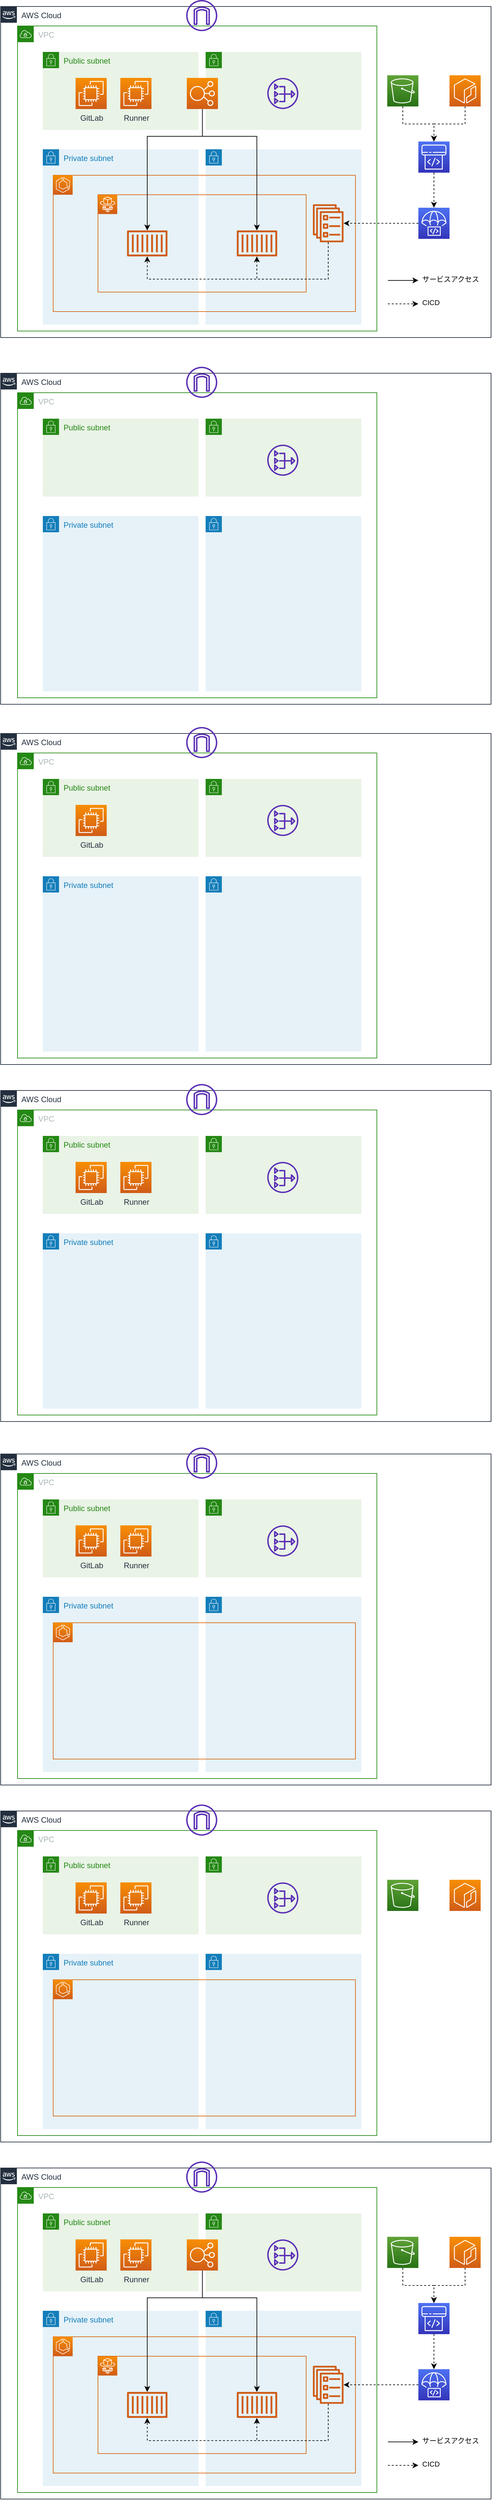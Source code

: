 <mxfile version="12.9.13" type="device"><diagram id="_UF49B7PCfFeT8J70AKn" name="AWS"><mxGraphModel dx="1577" dy="1133" grid="1" gridSize="10" guides="1" tooltips="1" connect="1" arrows="1" fold="1" page="1" pageScale="1" pageWidth="827" pageHeight="1169" math="0" shadow="0"><root><mxCell id="0"/><mxCell id="1" parent="0"/><mxCell id="LLyY363C2WJFp_gUzBj3-1" value="AWS Cloud" style="points=[[0,0],[0.25,0],[0.5,0],[0.75,0],[1,0],[1,0.25],[1,0.5],[1,0.75],[1,1],[0.75,1],[0.5,1],[0.25,1],[0,1],[0,0.75],[0,0.5],[0,0.25]];outlineConnect=0;gradientColor=none;html=1;whiteSpace=wrap;fontSize=12;fontStyle=0;shape=mxgraph.aws4.group;grIcon=mxgraph.aws4.group_aws_cloud_alt;strokeColor=#232F3E;fillColor=none;verticalAlign=top;align=left;spacingLeft=30;fontColor=#232F3E;dashed=0;" parent="1" vertex="1"><mxGeometry x="20" y="30" width="756" height="510" as="geometry"/></mxCell><mxCell id="LLyY363C2WJFp_gUzBj3-2" value="VPC" style="points=[[0,0],[0.25,0],[0.5,0],[0.75,0],[1,0],[1,0.25],[1,0.5],[1,0.75],[1,1],[0.75,1],[0.5,1],[0.25,1],[0,1],[0,0.75],[0,0.5],[0,0.25]];outlineConnect=0;gradientColor=none;html=1;whiteSpace=wrap;fontSize=12;fontStyle=0;shape=mxgraph.aws4.group;grIcon=mxgraph.aws4.group_vpc;strokeColor=#248814;fillColor=none;verticalAlign=top;align=left;spacingLeft=30;fontColor=#AAB7B8;dashed=0;" parent="1" vertex="1"><mxGeometry x="46" y="60" width="554" height="470" as="geometry"/></mxCell><mxCell id="LLyY363C2WJFp_gUzBj3-3" value="Public subnet" style="points=[[0,0],[0.25,0],[0.5,0],[0.75,0],[1,0],[1,0.25],[1,0.5],[1,0.75],[1,1],[0.75,1],[0.5,1],[0.25,1],[0,1],[0,0.75],[0,0.5],[0,0.25]];outlineConnect=0;gradientColor=none;html=1;whiteSpace=wrap;fontSize=12;fontStyle=0;shape=mxgraph.aws4.group;grIcon=mxgraph.aws4.group_security_group;grStroke=0;strokeColor=#248814;fillColor=#E9F3E6;verticalAlign=top;align=left;spacingLeft=30;fontColor=#248814;dashed=0;" parent="1" vertex="1"><mxGeometry x="85" y="100" width="240" height="120" as="geometry"/></mxCell><mxCell id="LLyY363C2WJFp_gUzBj3-4" value="" style="points=[[0,0],[0.25,0],[0.5,0],[0.75,0],[1,0],[1,0.25],[1,0.5],[1,0.75],[1,1],[0.75,1],[0.5,1],[0.25,1],[0,1],[0,0.75],[0,0.5],[0,0.25]];outlineConnect=0;gradientColor=none;html=1;whiteSpace=wrap;fontSize=12;fontStyle=0;shape=mxgraph.aws4.group;grIcon=mxgraph.aws4.group_security_group;grStroke=0;strokeColor=#248814;fillColor=#E9F3E6;verticalAlign=top;align=left;spacingLeft=30;fontColor=#248814;dashed=0;" parent="1" vertex="1"><mxGeometry x="336" y="100" width="240" height="120" as="geometry"/></mxCell><mxCell id="LLyY363C2WJFp_gUzBj3-7" value="" style="outlineConnect=0;fontColor=#232F3E;gradientColor=#F78E04;gradientDirection=north;fillColor=#D05C17;strokeColor=#ffffff;dashed=0;verticalLabelPosition=bottom;verticalAlign=top;align=center;html=1;fontSize=12;fontStyle=0;aspect=fixed;shape=mxgraph.aws4.resourceIcon;resIcon=mxgraph.aws4.elastic_load_balancing;" parent="1" vertex="1"><mxGeometry x="307" y="140" width="48" height="48" as="geometry"/></mxCell><mxCell id="LLyY363C2WJFp_gUzBj3-8" value="GitLab" style="outlineConnect=0;fontColor=#232F3E;gradientColor=#F78E04;gradientDirection=north;fillColor=#D05C17;strokeColor=#ffffff;dashed=0;verticalLabelPosition=bottom;verticalAlign=top;align=center;html=1;fontSize=12;fontStyle=0;aspect=fixed;shape=mxgraph.aws4.resourceIcon;resIcon=mxgraph.aws4.ec2;" parent="1" vertex="1"><mxGeometry x="135.5" y="140" width="48" height="48" as="geometry"/></mxCell><mxCell id="LLyY363C2WJFp_gUzBj3-9" value="Runner" style="outlineConnect=0;fontColor=#232F3E;gradientColor=#F78E04;gradientDirection=north;fillColor=#D05C17;strokeColor=#ffffff;dashed=0;verticalLabelPosition=bottom;verticalAlign=top;align=center;html=1;fontSize=12;fontStyle=0;aspect=fixed;shape=mxgraph.aws4.resourceIcon;resIcon=mxgraph.aws4.ec2;" parent="1" vertex="1"><mxGeometry x="204.5" y="140" width="48" height="48" as="geometry"/></mxCell><mxCell id="LLyY363C2WJFp_gUzBj3-10" value="" style="outlineConnect=0;fontColor=#232F3E;gradientColor=none;fillColor=#5A30B5;strokeColor=none;dashed=0;verticalLabelPosition=bottom;verticalAlign=top;align=center;html=1;fontSize=12;fontStyle=0;aspect=fixed;pointerEvents=1;shape=mxgraph.aws4.internet_gateway;" parent="1" vertex="1"><mxGeometry x="306" y="20" width="48" height="48" as="geometry"/></mxCell><mxCell id="LLyY363C2WJFp_gUzBj3-14" style="edgeStyle=orthogonalEdgeStyle;rounded=0;orthogonalLoop=1;jettySize=auto;html=1;dashed=1;" parent="1" source="LLyY363C2WJFp_gUzBj3-15" target="LLyY363C2WJFp_gUzBj3-17" edge="1"><mxGeometry relative="1" as="geometry"/></mxCell><mxCell id="LLyY363C2WJFp_gUzBj3-15" value="" style="outlineConnect=0;fontColor=#232F3E;gradientColor=#4D72F3;gradientDirection=north;fillColor=#3334B9;strokeColor=#ffffff;dashed=0;verticalLabelPosition=bottom;verticalAlign=top;align=center;html=1;fontSize=12;fontStyle=0;aspect=fixed;shape=mxgraph.aws4.resourceIcon;resIcon=mxgraph.aws4.codepipeline;" parent="1" vertex="1"><mxGeometry x="664" y="238" width="48" height="48" as="geometry"/></mxCell><mxCell id="LLyY363C2WJFp_gUzBj3-17" value="" style="outlineConnect=0;fontColor=#232F3E;gradientColor=#4D72F3;gradientDirection=north;fillColor=#3334B9;strokeColor=#ffffff;dashed=0;verticalLabelPosition=bottom;verticalAlign=top;align=center;html=1;fontSize=12;fontStyle=0;aspect=fixed;shape=mxgraph.aws4.resourceIcon;resIcon=mxgraph.aws4.codedeploy;" parent="1" vertex="1"><mxGeometry x="664" y="340" width="48" height="48" as="geometry"/></mxCell><mxCell id="LLyY363C2WJFp_gUzBj3-18" style="edgeStyle=orthogonalEdgeStyle;rounded=0;orthogonalLoop=1;jettySize=auto;html=1;dashed=1;" parent="1" source="LLyY363C2WJFp_gUzBj3-19" target="LLyY363C2WJFp_gUzBj3-15" edge="1"><mxGeometry relative="1" as="geometry"/></mxCell><mxCell id="LLyY363C2WJFp_gUzBj3-19" value="" style="outlineConnect=0;fontColor=#232F3E;gradientColor=#60A337;gradientDirection=north;fillColor=#277116;strokeColor=#ffffff;dashed=0;verticalLabelPosition=bottom;verticalAlign=top;align=center;html=1;fontSize=12;fontStyle=0;aspect=fixed;shape=mxgraph.aws4.resourceIcon;resIcon=mxgraph.aws4.s3;" parent="1" vertex="1"><mxGeometry x="616" y="136" width="48" height="48" as="geometry"/></mxCell><mxCell id="LLyY363C2WJFp_gUzBj3-20" style="edgeStyle=orthogonalEdgeStyle;rounded=0;orthogonalLoop=1;jettySize=auto;html=1;dashed=1;" parent="1" source="LLyY363C2WJFp_gUzBj3-21" target="LLyY363C2WJFp_gUzBj3-15" edge="1"><mxGeometry relative="1" as="geometry"/></mxCell><mxCell id="LLyY363C2WJFp_gUzBj3-21" value="" style="outlineConnect=0;fontColor=#232F3E;gradientColor=#F78E04;gradientDirection=north;fillColor=#D05C17;strokeColor=#ffffff;dashed=0;verticalLabelPosition=bottom;verticalAlign=top;align=center;html=1;fontSize=12;fontStyle=0;aspect=fixed;shape=mxgraph.aws4.resourceIcon;resIcon=mxgraph.aws4.ecr;" parent="1" vertex="1"><mxGeometry x="712" y="136" width="48" height="48" as="geometry"/></mxCell><mxCell id="LLyY363C2WJFp_gUzBj3-30" value="" style="endArrow=classic;html=1;dashed=1;" parent="1" edge="1"><mxGeometry width="50" height="50" relative="1" as="geometry"><mxPoint x="616.94" y="488.17" as="sourcePoint"/><mxPoint x="663.94" y="488.17" as="targetPoint"/></mxGeometry></mxCell><mxCell id="LLyY363C2WJFp_gUzBj3-31" value="CICD" style="edgeLabel;html=1;align=left;verticalAlign=middle;resizable=0;points=[];labelPosition=right;verticalLabelPosition=middle;" parent="LLyY363C2WJFp_gUzBj3-30" vertex="1" connectable="0"><mxGeometry x="0.422" y="2" relative="1" as="geometry"><mxPoint x="17.06" as="offset"/></mxGeometry></mxCell><mxCell id="LLyY363C2WJFp_gUzBj3-32" value="" style="endArrow=classic;html=1;" parent="1" edge="1"><mxGeometry width="50" height="50" relative="1" as="geometry"><mxPoint x="616.94" y="452.0" as="sourcePoint"/><mxPoint x="663.94" y="452.0" as="targetPoint"/></mxGeometry></mxCell><mxCell id="LLyY363C2WJFp_gUzBj3-33" value="サービスアクセス" style="edgeLabel;html=1;align=left;verticalAlign=middle;resizable=0;points=[];labelPosition=right;verticalLabelPosition=middle;" parent="LLyY363C2WJFp_gUzBj3-32" vertex="1" connectable="0"><mxGeometry x="0.422" y="2" relative="1" as="geometry"><mxPoint x="17.06" as="offset"/></mxGeometry></mxCell><mxCell id="LLyY363C2WJFp_gUzBj3-34" value="Private subnet" style="points=[[0,0],[0.25,0],[0.5,0],[0.75,0],[1,0],[1,0.25],[1,0.5],[1,0.75],[1,1],[0.75,1],[0.5,1],[0.25,1],[0,1],[0,0.75],[0,0.5],[0,0.25]];outlineConnect=0;gradientColor=none;html=1;whiteSpace=wrap;fontSize=12;fontStyle=0;shape=mxgraph.aws4.group;grIcon=mxgraph.aws4.group_security_group;grStroke=0;strokeColor=#147EBA;fillColor=#E6F2F8;verticalAlign=top;align=left;spacingLeft=30;fontColor=#147EBA;dashed=0;" parent="1" vertex="1"><mxGeometry x="85" y="250" width="240" height="270" as="geometry"/></mxCell><mxCell id="LLyY363C2WJFp_gUzBj3-41" value="" style="points=[[0,0],[0.25,0],[0.5,0],[0.75,0],[1,0],[1,0.25],[1,0.5],[1,0.75],[1,1],[0.75,1],[0.5,1],[0.25,1],[0,1],[0,0.75],[0,0.5],[0,0.25]];outlineConnect=0;gradientColor=none;html=1;whiteSpace=wrap;fontSize=12;fontStyle=0;shape=mxgraph.aws4.group;grIcon=mxgraph.aws4.group_security_group;grStroke=0;strokeColor=#147EBA;fillColor=#E6F2F8;verticalAlign=top;align=left;spacingLeft=30;fontColor=#147EBA;dashed=0;" parent="1" vertex="1"><mxGeometry x="336" y="250" width="240" height="270" as="geometry"/></mxCell><mxCell id="LLyY363C2WJFp_gUzBj3-22" value="" style="rounded=0;whiteSpace=wrap;html=1;strokeColor=#D86613;fillColor=none;" parent="1" vertex="1"><mxGeometry x="101" y="290" width="466" height="210" as="geometry"/></mxCell><mxCell id="LLyY363C2WJFp_gUzBj3-23" value="" style="outlineConnect=0;fontColor=#232F3E;gradientColor=#F78E04;gradientDirection=north;fillColor=#D05C17;strokeColor=#ffffff;dashed=0;verticalLabelPosition=bottom;verticalAlign=top;align=center;html=1;fontSize=12;fontStyle=0;aspect=fixed;shape=mxgraph.aws4.resourceIcon;resIcon=mxgraph.aws4.ecs;" parent="1" vertex="1"><mxGeometry x="101" y="290" width="30" height="30" as="geometry"/></mxCell><mxCell id="LLyY363C2WJFp_gUzBj3-51" style="edgeStyle=orthogonalEdgeStyle;rounded=0;orthogonalLoop=1;jettySize=auto;html=1;dashed=1;" parent="1" source="LLyY363C2WJFp_gUzBj3-13" target="LLyY363C2WJFp_gUzBj3-28" edge="1"><mxGeometry relative="1" as="geometry"><Array as="points"><mxPoint x="525" y="450"/><mxPoint x="246" y="450"/></Array></mxGeometry></mxCell><mxCell id="LLyY363C2WJFp_gUzBj3-13" value="" style="outlineConnect=0;fontColor=#232F3E;gradientColor=none;fillColor=#D05C17;strokeColor=none;dashed=0;verticalLabelPosition=bottom;verticalAlign=top;align=center;html=1;fontSize=12;fontStyle=0;aspect=fixed;pointerEvents=1;shape=mxgraph.aws4.ecs_service;" parent="1" vertex="1"><mxGeometry x="501" y="334.76" width="48" height="58.48" as="geometry"/></mxCell><mxCell id="LLyY363C2WJFp_gUzBj3-25" value="" style="outlineConnect=0;fontColor=#232F3E;gradientColor=#F78E04;gradientDirection=north;fillColor=#D05C17;strokeColor=#ffffff;dashed=0;verticalLabelPosition=bottom;verticalAlign=top;align=center;html=1;fontSize=12;fontStyle=0;aspect=fixed;shape=mxgraph.aws4.resourceIcon;resIcon=mxgraph.aws4.fargate;" parent="1" vertex="1"><mxGeometry x="170" y="320" width="29.752" height="29.752" as="geometry"/></mxCell><mxCell id="LLyY363C2WJFp_gUzBj3-26" value="" style="rounded=0;whiteSpace=wrap;html=1;strokeColor=#D86613;fillColor=none;" parent="1" vertex="1"><mxGeometry x="170" y="320" width="321" height="150" as="geometry"/></mxCell><mxCell id="LLyY363C2WJFp_gUzBj3-27" style="edgeStyle=orthogonalEdgeStyle;rounded=0;orthogonalLoop=1;jettySize=auto;html=1;exitX=0.5;exitY=1;exitDx=0;exitDy=0;" parent="1" source="LLyY363C2WJFp_gUzBj3-26" target="LLyY363C2WJFp_gUzBj3-26" edge="1"><mxGeometry relative="1" as="geometry"/></mxCell><mxCell id="LLyY363C2WJFp_gUzBj3-28" value="" style="outlineConnect=0;fontColor=#232F3E;gradientColor=none;fillColor=#D05C17;strokeColor=none;dashed=0;verticalLabelPosition=bottom;verticalAlign=top;align=center;html=1;fontSize=12;fontStyle=0;aspect=fixed;pointerEvents=1;shape=mxgraph.aws4.container_1;" parent="1" vertex="1"><mxGeometry x="214.8" y="375" width="62.4" height="40" as="geometry"/></mxCell><mxCell id="LLyY363C2WJFp_gUzBj3-29" value="" style="outlineConnect=0;fontColor=#232F3E;gradientColor=none;fillColor=#D05C17;strokeColor=none;dashed=0;verticalLabelPosition=bottom;verticalAlign=top;align=center;html=1;fontSize=12;fontStyle=0;aspect=fixed;pointerEvents=1;shape=mxgraph.aws4.container_1;" parent="1" vertex="1"><mxGeometry x="384" y="375" width="62.4" height="40" as="geometry"/></mxCell><mxCell id="LLyY363C2WJFp_gUzBj3-47" style="edgeStyle=orthogonalEdgeStyle;rounded=0;orthogonalLoop=1;jettySize=auto;html=1;dashed=1;" parent="1" source="LLyY363C2WJFp_gUzBj3-17" target="LLyY363C2WJFp_gUzBj3-13" edge="1"><mxGeometry relative="1" as="geometry"/></mxCell><mxCell id="LLyY363C2WJFp_gUzBj3-50" style="edgeStyle=orthogonalEdgeStyle;rounded=0;orthogonalLoop=1;jettySize=auto;html=1;dashed=1;" parent="1" source="LLyY363C2WJFp_gUzBj3-13" target="LLyY363C2WJFp_gUzBj3-29" edge="1"><mxGeometry relative="1" as="geometry"><Array as="points"><mxPoint x="525" y="450"/><mxPoint x="415" y="450"/></Array></mxGeometry></mxCell><mxCell id="LLyY363C2WJFp_gUzBj3-48" style="edgeStyle=orthogonalEdgeStyle;rounded=0;orthogonalLoop=1;jettySize=auto;html=1;" parent="1" source="LLyY363C2WJFp_gUzBj3-7" target="LLyY363C2WJFp_gUzBj3-28" edge="1"><mxGeometry relative="1" as="geometry"><Array as="points"><mxPoint x="331" y="230"/><mxPoint x="246" y="230"/></Array></mxGeometry></mxCell><mxCell id="LLyY363C2WJFp_gUzBj3-49" style="edgeStyle=orthogonalEdgeStyle;rounded=0;orthogonalLoop=1;jettySize=auto;html=1;" parent="1" source="LLyY363C2WJFp_gUzBj3-7" target="LLyY363C2WJFp_gUzBj3-29" edge="1"><mxGeometry relative="1" as="geometry"><Array as="points"><mxPoint x="331" y="230"/><mxPoint x="415" y="230"/></Array></mxGeometry></mxCell><mxCell id="LLyY363C2WJFp_gUzBj3-52" value="" style="outlineConnect=0;fontColor=#232F3E;gradientColor=none;fillColor=#5A30B5;strokeColor=none;dashed=0;verticalLabelPosition=bottom;verticalAlign=top;align=center;html=1;fontSize=12;fontStyle=0;aspect=fixed;pointerEvents=1;shape=mxgraph.aws4.nat_gateway;" parent="1" vertex="1"><mxGeometry x="431" y="140" width="48" height="48" as="geometry"/></mxCell><mxCell id="JqihKpzM-xeA_IlLLG4u-1" value="AWS Cloud" style="points=[[0,0],[0.25,0],[0.5,0],[0.75,0],[1,0],[1,0.25],[1,0.5],[1,0.75],[1,1],[0.75,1],[0.5,1],[0.25,1],[0,1],[0,0.75],[0,0.5],[0,0.25]];outlineConnect=0;gradientColor=none;html=1;whiteSpace=wrap;fontSize=12;fontStyle=0;shape=mxgraph.aws4.group;grIcon=mxgraph.aws4.group_aws_cloud_alt;strokeColor=#232F3E;fillColor=none;verticalAlign=top;align=left;spacingLeft=30;fontColor=#232F3E;dashed=0;" parent="1" vertex="1"><mxGeometry x="20" y="595" width="756" height="510" as="geometry"/></mxCell><mxCell id="JqihKpzM-xeA_IlLLG4u-2" value="VPC" style="points=[[0,0],[0.25,0],[0.5,0],[0.75,0],[1,0],[1,0.25],[1,0.5],[1,0.75],[1,1],[0.75,1],[0.5,1],[0.25,1],[0,1],[0,0.75],[0,0.5],[0,0.25]];outlineConnect=0;gradientColor=none;html=1;whiteSpace=wrap;fontSize=12;fontStyle=0;shape=mxgraph.aws4.group;grIcon=mxgraph.aws4.group_vpc;strokeColor=#248814;fillColor=none;verticalAlign=top;align=left;spacingLeft=30;fontColor=#AAB7B8;dashed=0;" parent="1" vertex="1"><mxGeometry x="46" y="625" width="554" height="470" as="geometry"/></mxCell><mxCell id="JqihKpzM-xeA_IlLLG4u-3" value="Public subnet" style="points=[[0,0],[0.25,0],[0.5,0],[0.75,0],[1,0],[1,0.25],[1,0.5],[1,0.75],[1,1],[0.75,1],[0.5,1],[0.25,1],[0,1],[0,0.75],[0,0.5],[0,0.25]];outlineConnect=0;gradientColor=none;html=1;whiteSpace=wrap;fontSize=12;fontStyle=0;shape=mxgraph.aws4.group;grIcon=mxgraph.aws4.group_security_group;grStroke=0;strokeColor=#248814;fillColor=#E9F3E6;verticalAlign=top;align=left;spacingLeft=30;fontColor=#248814;dashed=0;" parent="1" vertex="1"><mxGeometry x="85" y="665" width="240" height="120" as="geometry"/></mxCell><mxCell id="JqihKpzM-xeA_IlLLG4u-4" value="" style="points=[[0,0],[0.25,0],[0.5,0],[0.75,0],[1,0],[1,0.25],[1,0.5],[1,0.75],[1,1],[0.75,1],[0.5,1],[0.25,1],[0,1],[0,0.75],[0,0.5],[0,0.25]];outlineConnect=0;gradientColor=none;html=1;whiteSpace=wrap;fontSize=12;fontStyle=0;shape=mxgraph.aws4.group;grIcon=mxgraph.aws4.group_security_group;grStroke=0;strokeColor=#248814;fillColor=#E9F3E6;verticalAlign=top;align=left;spacingLeft=30;fontColor=#248814;dashed=0;" parent="1" vertex="1"><mxGeometry x="336" y="665" width="240" height="120" as="geometry"/></mxCell><mxCell id="JqihKpzM-xeA_IlLLG4u-8" value="" style="outlineConnect=0;fontColor=#232F3E;gradientColor=none;fillColor=#5A30B5;strokeColor=none;dashed=0;verticalLabelPosition=bottom;verticalAlign=top;align=center;html=1;fontSize=12;fontStyle=0;aspect=fixed;pointerEvents=1;shape=mxgraph.aws4.internet_gateway;" parent="1" vertex="1"><mxGeometry x="306" y="585" width="48" height="48" as="geometry"/></mxCell><mxCell id="JqihKpzM-xeA_IlLLG4u-20" value="Private subnet" style="points=[[0,0],[0.25,0],[0.5,0],[0.75,0],[1,0],[1,0.25],[1,0.5],[1,0.75],[1,1],[0.75,1],[0.5,1],[0.25,1],[0,1],[0,0.75],[0,0.5],[0,0.25]];outlineConnect=0;gradientColor=none;html=1;whiteSpace=wrap;fontSize=12;fontStyle=0;shape=mxgraph.aws4.group;grIcon=mxgraph.aws4.group_security_group;grStroke=0;strokeColor=#147EBA;fillColor=#E6F2F8;verticalAlign=top;align=left;spacingLeft=30;fontColor=#147EBA;dashed=0;" parent="1" vertex="1"><mxGeometry x="85" y="815" width="240" height="270" as="geometry"/></mxCell><mxCell id="JqihKpzM-xeA_IlLLG4u-21" value="" style="points=[[0,0],[0.25,0],[0.5,0],[0.75,0],[1,0],[1,0.25],[1,0.5],[1,0.75],[1,1],[0.75,1],[0.5,1],[0.25,1],[0,1],[0,0.75],[0,0.5],[0,0.25]];outlineConnect=0;gradientColor=none;html=1;whiteSpace=wrap;fontSize=12;fontStyle=0;shape=mxgraph.aws4.group;grIcon=mxgraph.aws4.group_security_group;grStroke=0;strokeColor=#147EBA;fillColor=#E6F2F8;verticalAlign=top;align=left;spacingLeft=30;fontColor=#147EBA;dashed=0;" parent="1" vertex="1"><mxGeometry x="336" y="815" width="240" height="270" as="geometry"/></mxCell><mxCell id="JqihKpzM-xeA_IlLLG4u-35" value="" style="outlineConnect=0;fontColor=#232F3E;gradientColor=none;fillColor=#5A30B5;strokeColor=none;dashed=0;verticalLabelPosition=bottom;verticalAlign=top;align=center;html=1;fontSize=12;fontStyle=0;aspect=fixed;pointerEvents=1;shape=mxgraph.aws4.nat_gateway;" parent="1" vertex="1"><mxGeometry x="431" y="705" width="48" height="48" as="geometry"/></mxCell><mxCell id="JqihKpzM-xeA_IlLLG4u-38" value="AWS Cloud" style="points=[[0,0],[0.25,0],[0.5,0],[0.75,0],[1,0],[1,0.25],[1,0.5],[1,0.75],[1,1],[0.75,1],[0.5,1],[0.25,1],[0,1],[0,0.75],[0,0.5],[0,0.25]];outlineConnect=0;gradientColor=none;html=1;whiteSpace=wrap;fontSize=12;fontStyle=0;shape=mxgraph.aws4.group;grIcon=mxgraph.aws4.group_aws_cloud_alt;strokeColor=#232F3E;fillColor=none;verticalAlign=top;align=left;spacingLeft=30;fontColor=#232F3E;dashed=0;" parent="1" vertex="1"><mxGeometry x="20" y="1150" width="756" height="510" as="geometry"/></mxCell><mxCell id="JqihKpzM-xeA_IlLLG4u-39" value="VPC" style="points=[[0,0],[0.25,0],[0.5,0],[0.75,0],[1,0],[1,0.25],[1,0.5],[1,0.75],[1,1],[0.75,1],[0.5,1],[0.25,1],[0,1],[0,0.75],[0,0.5],[0,0.25]];outlineConnect=0;gradientColor=none;html=1;whiteSpace=wrap;fontSize=12;fontStyle=0;shape=mxgraph.aws4.group;grIcon=mxgraph.aws4.group_vpc;strokeColor=#248814;fillColor=none;verticalAlign=top;align=left;spacingLeft=30;fontColor=#AAB7B8;dashed=0;" parent="1" vertex="1"><mxGeometry x="46" y="1180" width="554" height="470" as="geometry"/></mxCell><mxCell id="JqihKpzM-xeA_IlLLG4u-40" value="Public subnet" style="points=[[0,0],[0.25,0],[0.5,0],[0.75,0],[1,0],[1,0.25],[1,0.5],[1,0.75],[1,1],[0.75,1],[0.5,1],[0.25,1],[0,1],[0,0.75],[0,0.5],[0,0.25]];outlineConnect=0;gradientColor=none;html=1;whiteSpace=wrap;fontSize=12;fontStyle=0;shape=mxgraph.aws4.group;grIcon=mxgraph.aws4.group_security_group;grStroke=0;strokeColor=#248814;fillColor=#E9F3E6;verticalAlign=top;align=left;spacingLeft=30;fontColor=#248814;dashed=0;" parent="1" vertex="1"><mxGeometry x="85" y="1220" width="240" height="120" as="geometry"/></mxCell><mxCell id="JqihKpzM-xeA_IlLLG4u-41" value="" style="points=[[0,0],[0.25,0],[0.5,0],[0.75,0],[1,0],[1,0.25],[1,0.5],[1,0.75],[1,1],[0.75,1],[0.5,1],[0.25,1],[0,1],[0,0.75],[0,0.5],[0,0.25]];outlineConnect=0;gradientColor=none;html=1;whiteSpace=wrap;fontSize=12;fontStyle=0;shape=mxgraph.aws4.group;grIcon=mxgraph.aws4.group_security_group;grStroke=0;strokeColor=#248814;fillColor=#E9F3E6;verticalAlign=top;align=left;spacingLeft=30;fontColor=#248814;dashed=0;" parent="1" vertex="1"><mxGeometry x="336" y="1220" width="240" height="120" as="geometry"/></mxCell><mxCell id="JqihKpzM-xeA_IlLLG4u-43" value="GitLab" style="outlineConnect=0;fontColor=#232F3E;gradientColor=#F78E04;gradientDirection=north;fillColor=#D05C17;strokeColor=#ffffff;dashed=0;verticalLabelPosition=bottom;verticalAlign=top;align=center;html=1;fontSize=12;fontStyle=0;aspect=fixed;shape=mxgraph.aws4.resourceIcon;resIcon=mxgraph.aws4.ec2;" parent="1" vertex="1"><mxGeometry x="135.5" y="1260" width="48" height="48" as="geometry"/></mxCell><mxCell id="JqihKpzM-xeA_IlLLG4u-45" value="" style="outlineConnect=0;fontColor=#232F3E;gradientColor=none;fillColor=#5A30B5;strokeColor=none;dashed=0;verticalLabelPosition=bottom;verticalAlign=top;align=center;html=1;fontSize=12;fontStyle=0;aspect=fixed;pointerEvents=1;shape=mxgraph.aws4.internet_gateway;" parent="1" vertex="1"><mxGeometry x="306" y="1140" width="48" height="48" as="geometry"/></mxCell><mxCell id="JqihKpzM-xeA_IlLLG4u-57" value="Private subnet" style="points=[[0,0],[0.25,0],[0.5,0],[0.75,0],[1,0],[1,0.25],[1,0.5],[1,0.75],[1,1],[0.75,1],[0.5,1],[0.25,1],[0,1],[0,0.75],[0,0.5],[0,0.25]];outlineConnect=0;gradientColor=none;html=1;whiteSpace=wrap;fontSize=12;fontStyle=0;shape=mxgraph.aws4.group;grIcon=mxgraph.aws4.group_security_group;grStroke=0;strokeColor=#147EBA;fillColor=#E6F2F8;verticalAlign=top;align=left;spacingLeft=30;fontColor=#147EBA;dashed=0;" parent="1" vertex="1"><mxGeometry x="85" y="1370" width="240" height="270" as="geometry"/></mxCell><mxCell id="JqihKpzM-xeA_IlLLG4u-58" value="" style="points=[[0,0],[0.25,0],[0.5,0],[0.75,0],[1,0],[1,0.25],[1,0.5],[1,0.75],[1,1],[0.75,1],[0.5,1],[0.25,1],[0,1],[0,0.75],[0,0.5],[0,0.25]];outlineConnect=0;gradientColor=none;html=1;whiteSpace=wrap;fontSize=12;fontStyle=0;shape=mxgraph.aws4.group;grIcon=mxgraph.aws4.group_security_group;grStroke=0;strokeColor=#147EBA;fillColor=#E6F2F8;verticalAlign=top;align=left;spacingLeft=30;fontColor=#147EBA;dashed=0;" parent="1" vertex="1"><mxGeometry x="336" y="1370" width="240" height="270" as="geometry"/></mxCell><mxCell id="JqihKpzM-xeA_IlLLG4u-72" value="" style="outlineConnect=0;fontColor=#232F3E;gradientColor=none;fillColor=#5A30B5;strokeColor=none;dashed=0;verticalLabelPosition=bottom;verticalAlign=top;align=center;html=1;fontSize=12;fontStyle=0;aspect=fixed;pointerEvents=1;shape=mxgraph.aws4.nat_gateway;" parent="1" vertex="1"><mxGeometry x="431" y="1260" width="48" height="48" as="geometry"/></mxCell><mxCell id="JqihKpzM-xeA_IlLLG4u-73" value="AWS Cloud" style="points=[[0,0],[0.25,0],[0.5,0],[0.75,0],[1,0],[1,0.25],[1,0.5],[1,0.75],[1,1],[0.75,1],[0.5,1],[0.25,1],[0,1],[0,0.75],[0,0.5],[0,0.25]];outlineConnect=0;gradientColor=none;html=1;whiteSpace=wrap;fontSize=12;fontStyle=0;shape=mxgraph.aws4.group;grIcon=mxgraph.aws4.group_aws_cloud_alt;strokeColor=#232F3E;fillColor=none;verticalAlign=top;align=left;spacingLeft=30;fontColor=#232F3E;dashed=0;" parent="1" vertex="1"><mxGeometry x="20" y="1700" width="756" height="510" as="geometry"/></mxCell><mxCell id="JqihKpzM-xeA_IlLLG4u-74" value="VPC" style="points=[[0,0],[0.25,0],[0.5,0],[0.75,0],[1,0],[1,0.25],[1,0.5],[1,0.75],[1,1],[0.75,1],[0.5,1],[0.25,1],[0,1],[0,0.75],[0,0.5],[0,0.25]];outlineConnect=0;gradientColor=none;html=1;whiteSpace=wrap;fontSize=12;fontStyle=0;shape=mxgraph.aws4.group;grIcon=mxgraph.aws4.group_vpc;strokeColor=#248814;fillColor=none;verticalAlign=top;align=left;spacingLeft=30;fontColor=#AAB7B8;dashed=0;" parent="1" vertex="1"><mxGeometry x="46" y="1730" width="554" height="470" as="geometry"/></mxCell><mxCell id="JqihKpzM-xeA_IlLLG4u-75" value="Public subnet" style="points=[[0,0],[0.25,0],[0.5,0],[0.75,0],[1,0],[1,0.25],[1,0.5],[1,0.75],[1,1],[0.75,1],[0.5,1],[0.25,1],[0,1],[0,0.75],[0,0.5],[0,0.25]];outlineConnect=0;gradientColor=none;html=1;whiteSpace=wrap;fontSize=12;fontStyle=0;shape=mxgraph.aws4.group;grIcon=mxgraph.aws4.group_security_group;grStroke=0;strokeColor=#248814;fillColor=#E9F3E6;verticalAlign=top;align=left;spacingLeft=30;fontColor=#248814;dashed=0;" parent="1" vertex="1"><mxGeometry x="85" y="1770" width="240" height="120" as="geometry"/></mxCell><mxCell id="JqihKpzM-xeA_IlLLG4u-76" value="" style="points=[[0,0],[0.25,0],[0.5,0],[0.75,0],[1,0],[1,0.25],[1,0.5],[1,0.75],[1,1],[0.75,1],[0.5,1],[0.25,1],[0,1],[0,0.75],[0,0.5],[0,0.25]];outlineConnect=0;gradientColor=none;html=1;whiteSpace=wrap;fontSize=12;fontStyle=0;shape=mxgraph.aws4.group;grIcon=mxgraph.aws4.group_security_group;grStroke=0;strokeColor=#248814;fillColor=#E9F3E6;verticalAlign=top;align=left;spacingLeft=30;fontColor=#248814;dashed=0;" parent="1" vertex="1"><mxGeometry x="336" y="1770" width="240" height="120" as="geometry"/></mxCell><mxCell id="JqihKpzM-xeA_IlLLG4u-78" value="GitLab" style="outlineConnect=0;fontColor=#232F3E;gradientColor=#F78E04;gradientDirection=north;fillColor=#D05C17;strokeColor=#ffffff;dashed=0;verticalLabelPosition=bottom;verticalAlign=top;align=center;html=1;fontSize=12;fontStyle=0;aspect=fixed;shape=mxgraph.aws4.resourceIcon;resIcon=mxgraph.aws4.ec2;" parent="1" vertex="1"><mxGeometry x="135.5" y="1810" width="48" height="48" as="geometry"/></mxCell><mxCell id="JqihKpzM-xeA_IlLLG4u-79" value="Runner" style="outlineConnect=0;fontColor=#232F3E;gradientColor=#F78E04;gradientDirection=north;fillColor=#D05C17;strokeColor=#ffffff;dashed=0;verticalLabelPosition=bottom;verticalAlign=top;align=center;html=1;fontSize=12;fontStyle=0;aspect=fixed;shape=mxgraph.aws4.resourceIcon;resIcon=mxgraph.aws4.ec2;" parent="1" vertex="1"><mxGeometry x="204.5" y="1810" width="48" height="48" as="geometry"/></mxCell><mxCell id="JqihKpzM-xeA_IlLLG4u-80" value="" style="outlineConnect=0;fontColor=#232F3E;gradientColor=none;fillColor=#5A30B5;strokeColor=none;dashed=0;verticalLabelPosition=bottom;verticalAlign=top;align=center;html=1;fontSize=12;fontStyle=0;aspect=fixed;pointerEvents=1;shape=mxgraph.aws4.internet_gateway;" parent="1" vertex="1"><mxGeometry x="306" y="1690" width="48" height="48" as="geometry"/></mxCell><mxCell id="JqihKpzM-xeA_IlLLG4u-92" value="Private subnet" style="points=[[0,0],[0.25,0],[0.5,0],[0.75,0],[1,0],[1,0.25],[1,0.5],[1,0.75],[1,1],[0.75,1],[0.5,1],[0.25,1],[0,1],[0,0.75],[0,0.5],[0,0.25]];outlineConnect=0;gradientColor=none;html=1;whiteSpace=wrap;fontSize=12;fontStyle=0;shape=mxgraph.aws4.group;grIcon=mxgraph.aws4.group_security_group;grStroke=0;strokeColor=#147EBA;fillColor=#E6F2F8;verticalAlign=top;align=left;spacingLeft=30;fontColor=#147EBA;dashed=0;" parent="1" vertex="1"><mxGeometry x="85" y="1920" width="240" height="270" as="geometry"/></mxCell><mxCell id="JqihKpzM-xeA_IlLLG4u-93" value="" style="points=[[0,0],[0.25,0],[0.5,0],[0.75,0],[1,0],[1,0.25],[1,0.5],[1,0.75],[1,1],[0.75,1],[0.5,1],[0.25,1],[0,1],[0,0.75],[0,0.5],[0,0.25]];outlineConnect=0;gradientColor=none;html=1;whiteSpace=wrap;fontSize=12;fontStyle=0;shape=mxgraph.aws4.group;grIcon=mxgraph.aws4.group_security_group;grStroke=0;strokeColor=#147EBA;fillColor=#E6F2F8;verticalAlign=top;align=left;spacingLeft=30;fontColor=#147EBA;dashed=0;" parent="1" vertex="1"><mxGeometry x="336" y="1920" width="240" height="270" as="geometry"/></mxCell><mxCell id="JqihKpzM-xeA_IlLLG4u-107" value="" style="outlineConnect=0;fontColor=#232F3E;gradientColor=none;fillColor=#5A30B5;strokeColor=none;dashed=0;verticalLabelPosition=bottom;verticalAlign=top;align=center;html=1;fontSize=12;fontStyle=0;aspect=fixed;pointerEvents=1;shape=mxgraph.aws4.nat_gateway;" parent="1" vertex="1"><mxGeometry x="431" y="1810" width="48" height="48" as="geometry"/></mxCell><mxCell id="JqihKpzM-xeA_IlLLG4u-108" value="AWS Cloud" style="points=[[0,0],[0.25,0],[0.5,0],[0.75,0],[1,0],[1,0.25],[1,0.5],[1,0.75],[1,1],[0.75,1],[0.5,1],[0.25,1],[0,1],[0,0.75],[0,0.5],[0,0.25]];outlineConnect=0;gradientColor=none;html=1;whiteSpace=wrap;fontSize=12;fontStyle=0;shape=mxgraph.aws4.group;grIcon=mxgraph.aws4.group_aws_cloud_alt;strokeColor=#232F3E;fillColor=none;verticalAlign=top;align=left;spacingLeft=30;fontColor=#232F3E;dashed=0;" parent="1" vertex="1"><mxGeometry x="20" y="2260" width="756" height="510" as="geometry"/></mxCell><mxCell id="JqihKpzM-xeA_IlLLG4u-109" value="VPC" style="points=[[0,0],[0.25,0],[0.5,0],[0.75,0],[1,0],[1,0.25],[1,0.5],[1,0.75],[1,1],[0.75,1],[0.5,1],[0.25,1],[0,1],[0,0.75],[0,0.5],[0,0.25]];outlineConnect=0;gradientColor=none;html=1;whiteSpace=wrap;fontSize=12;fontStyle=0;shape=mxgraph.aws4.group;grIcon=mxgraph.aws4.group_vpc;strokeColor=#248814;fillColor=none;verticalAlign=top;align=left;spacingLeft=30;fontColor=#AAB7B8;dashed=0;" parent="1" vertex="1"><mxGeometry x="46" y="2290" width="554" height="470" as="geometry"/></mxCell><mxCell id="JqihKpzM-xeA_IlLLG4u-110" value="Public subnet" style="points=[[0,0],[0.25,0],[0.5,0],[0.75,0],[1,0],[1,0.25],[1,0.5],[1,0.75],[1,1],[0.75,1],[0.5,1],[0.25,1],[0,1],[0,0.75],[0,0.5],[0,0.25]];outlineConnect=0;gradientColor=none;html=1;whiteSpace=wrap;fontSize=12;fontStyle=0;shape=mxgraph.aws4.group;grIcon=mxgraph.aws4.group_security_group;grStroke=0;strokeColor=#248814;fillColor=#E9F3E6;verticalAlign=top;align=left;spacingLeft=30;fontColor=#248814;dashed=0;" parent="1" vertex="1"><mxGeometry x="85" y="2330" width="240" height="120" as="geometry"/></mxCell><mxCell id="JqihKpzM-xeA_IlLLG4u-111" value="" style="points=[[0,0],[0.25,0],[0.5,0],[0.75,0],[1,0],[1,0.25],[1,0.5],[1,0.75],[1,1],[0.75,1],[0.5,1],[0.25,1],[0,1],[0,0.75],[0,0.5],[0,0.25]];outlineConnect=0;gradientColor=none;html=1;whiteSpace=wrap;fontSize=12;fontStyle=0;shape=mxgraph.aws4.group;grIcon=mxgraph.aws4.group_security_group;grStroke=0;strokeColor=#248814;fillColor=#E9F3E6;verticalAlign=top;align=left;spacingLeft=30;fontColor=#248814;dashed=0;" parent="1" vertex="1"><mxGeometry x="336" y="2330" width="240" height="120" as="geometry"/></mxCell><mxCell id="JqihKpzM-xeA_IlLLG4u-113" value="GitLab" style="outlineConnect=0;fontColor=#232F3E;gradientColor=#F78E04;gradientDirection=north;fillColor=#D05C17;strokeColor=#ffffff;dashed=0;verticalLabelPosition=bottom;verticalAlign=top;align=center;html=1;fontSize=12;fontStyle=0;aspect=fixed;shape=mxgraph.aws4.resourceIcon;resIcon=mxgraph.aws4.ec2;" parent="1" vertex="1"><mxGeometry x="135.5" y="2370" width="48" height="48" as="geometry"/></mxCell><mxCell id="JqihKpzM-xeA_IlLLG4u-114" value="Runner" style="outlineConnect=0;fontColor=#232F3E;gradientColor=#F78E04;gradientDirection=north;fillColor=#D05C17;strokeColor=#ffffff;dashed=0;verticalLabelPosition=bottom;verticalAlign=top;align=center;html=1;fontSize=12;fontStyle=0;aspect=fixed;shape=mxgraph.aws4.resourceIcon;resIcon=mxgraph.aws4.ec2;" parent="1" vertex="1"><mxGeometry x="204.5" y="2370" width="48" height="48" as="geometry"/></mxCell><mxCell id="JqihKpzM-xeA_IlLLG4u-115" value="" style="outlineConnect=0;fontColor=#232F3E;gradientColor=none;fillColor=#5A30B5;strokeColor=none;dashed=0;verticalLabelPosition=bottom;verticalAlign=top;align=center;html=1;fontSize=12;fontStyle=0;aspect=fixed;pointerEvents=1;shape=mxgraph.aws4.internet_gateway;" parent="1" vertex="1"><mxGeometry x="306" y="2250" width="48" height="48" as="geometry"/></mxCell><mxCell id="JqihKpzM-xeA_IlLLG4u-127" value="Private subnet" style="points=[[0,0],[0.25,0],[0.5,0],[0.75,0],[1,0],[1,0.25],[1,0.5],[1,0.75],[1,1],[0.75,1],[0.5,1],[0.25,1],[0,1],[0,0.75],[0,0.5],[0,0.25]];outlineConnect=0;gradientColor=none;html=1;whiteSpace=wrap;fontSize=12;fontStyle=0;shape=mxgraph.aws4.group;grIcon=mxgraph.aws4.group_security_group;grStroke=0;strokeColor=#147EBA;fillColor=#E6F2F8;verticalAlign=top;align=left;spacingLeft=30;fontColor=#147EBA;dashed=0;" parent="1" vertex="1"><mxGeometry x="85" y="2480" width="240" height="270" as="geometry"/></mxCell><mxCell id="JqihKpzM-xeA_IlLLG4u-128" value="" style="points=[[0,0],[0.25,0],[0.5,0],[0.75,0],[1,0],[1,0.25],[1,0.5],[1,0.75],[1,1],[0.75,1],[0.5,1],[0.25,1],[0,1],[0,0.75],[0,0.5],[0,0.25]];outlineConnect=0;gradientColor=none;html=1;whiteSpace=wrap;fontSize=12;fontStyle=0;shape=mxgraph.aws4.group;grIcon=mxgraph.aws4.group_security_group;grStroke=0;strokeColor=#147EBA;fillColor=#E6F2F8;verticalAlign=top;align=left;spacingLeft=30;fontColor=#147EBA;dashed=0;" parent="1" vertex="1"><mxGeometry x="336" y="2480" width="240" height="270" as="geometry"/></mxCell><mxCell id="JqihKpzM-xeA_IlLLG4u-129" value="" style="rounded=0;whiteSpace=wrap;html=1;strokeColor=#D86613;fillColor=none;" parent="1" vertex="1"><mxGeometry x="101" y="2520" width="466" height="210" as="geometry"/></mxCell><mxCell id="JqihKpzM-xeA_IlLLG4u-130" value="" style="outlineConnect=0;fontColor=#232F3E;gradientColor=#F78E04;gradientDirection=north;fillColor=#D05C17;strokeColor=#ffffff;dashed=0;verticalLabelPosition=bottom;verticalAlign=top;align=center;html=1;fontSize=12;fontStyle=0;aspect=fixed;shape=mxgraph.aws4.resourceIcon;resIcon=mxgraph.aws4.ecs;" parent="1" vertex="1"><mxGeometry x="101" y="2520" width="30" height="30" as="geometry"/></mxCell><mxCell id="JqihKpzM-xeA_IlLLG4u-142" value="" style="outlineConnect=0;fontColor=#232F3E;gradientColor=none;fillColor=#5A30B5;strokeColor=none;dashed=0;verticalLabelPosition=bottom;verticalAlign=top;align=center;html=1;fontSize=12;fontStyle=0;aspect=fixed;pointerEvents=1;shape=mxgraph.aws4.nat_gateway;" parent="1" vertex="1"><mxGeometry x="431" y="2370" width="48" height="48" as="geometry"/></mxCell><mxCell id="JqihKpzM-xeA_IlLLG4u-143" value="AWS Cloud" style="points=[[0,0],[0.25,0],[0.5,0],[0.75,0],[1,0],[1,0.25],[1,0.5],[1,0.75],[1,1],[0.75,1],[0.5,1],[0.25,1],[0,1],[0,0.75],[0,0.5],[0,0.25]];outlineConnect=0;gradientColor=none;html=1;whiteSpace=wrap;fontSize=12;fontStyle=0;shape=mxgraph.aws4.group;grIcon=mxgraph.aws4.group_aws_cloud_alt;strokeColor=#232F3E;fillColor=none;verticalAlign=top;align=left;spacingLeft=30;fontColor=#232F3E;dashed=0;" parent="1" vertex="1"><mxGeometry x="20" y="2810" width="756" height="510" as="geometry"/></mxCell><mxCell id="JqihKpzM-xeA_IlLLG4u-144" value="VPC" style="points=[[0,0],[0.25,0],[0.5,0],[0.75,0],[1,0],[1,0.25],[1,0.5],[1,0.75],[1,1],[0.75,1],[0.5,1],[0.25,1],[0,1],[0,0.75],[0,0.5],[0,0.25]];outlineConnect=0;gradientColor=none;html=1;whiteSpace=wrap;fontSize=12;fontStyle=0;shape=mxgraph.aws4.group;grIcon=mxgraph.aws4.group_vpc;strokeColor=#248814;fillColor=none;verticalAlign=top;align=left;spacingLeft=30;fontColor=#AAB7B8;dashed=0;" parent="1" vertex="1"><mxGeometry x="46" y="2840" width="554" height="470" as="geometry"/></mxCell><mxCell id="JqihKpzM-xeA_IlLLG4u-145" value="Public subnet" style="points=[[0,0],[0.25,0],[0.5,0],[0.75,0],[1,0],[1,0.25],[1,0.5],[1,0.75],[1,1],[0.75,1],[0.5,1],[0.25,1],[0,1],[0,0.75],[0,0.5],[0,0.25]];outlineConnect=0;gradientColor=none;html=1;whiteSpace=wrap;fontSize=12;fontStyle=0;shape=mxgraph.aws4.group;grIcon=mxgraph.aws4.group_security_group;grStroke=0;strokeColor=#248814;fillColor=#E9F3E6;verticalAlign=top;align=left;spacingLeft=30;fontColor=#248814;dashed=0;" parent="1" vertex="1"><mxGeometry x="85" y="2880" width="240" height="120" as="geometry"/></mxCell><mxCell id="JqihKpzM-xeA_IlLLG4u-146" value="" style="points=[[0,0],[0.25,0],[0.5,0],[0.75,0],[1,0],[1,0.25],[1,0.5],[1,0.75],[1,1],[0.75,1],[0.5,1],[0.25,1],[0,1],[0,0.75],[0,0.5],[0,0.25]];outlineConnect=0;gradientColor=none;html=1;whiteSpace=wrap;fontSize=12;fontStyle=0;shape=mxgraph.aws4.group;grIcon=mxgraph.aws4.group_security_group;grStroke=0;strokeColor=#248814;fillColor=#E9F3E6;verticalAlign=top;align=left;spacingLeft=30;fontColor=#248814;dashed=0;" parent="1" vertex="1"><mxGeometry x="336" y="2880" width="240" height="120" as="geometry"/></mxCell><mxCell id="JqihKpzM-xeA_IlLLG4u-148" value="GitLab" style="outlineConnect=0;fontColor=#232F3E;gradientColor=#F78E04;gradientDirection=north;fillColor=#D05C17;strokeColor=#ffffff;dashed=0;verticalLabelPosition=bottom;verticalAlign=top;align=center;html=1;fontSize=12;fontStyle=0;aspect=fixed;shape=mxgraph.aws4.resourceIcon;resIcon=mxgraph.aws4.ec2;" parent="1" vertex="1"><mxGeometry x="135.5" y="2920" width="48" height="48" as="geometry"/></mxCell><mxCell id="JqihKpzM-xeA_IlLLG4u-149" value="Runner" style="outlineConnect=0;fontColor=#232F3E;gradientColor=#F78E04;gradientDirection=north;fillColor=#D05C17;strokeColor=#ffffff;dashed=0;verticalLabelPosition=bottom;verticalAlign=top;align=center;html=1;fontSize=12;fontStyle=0;aspect=fixed;shape=mxgraph.aws4.resourceIcon;resIcon=mxgraph.aws4.ec2;" parent="1" vertex="1"><mxGeometry x="204.5" y="2920" width="48" height="48" as="geometry"/></mxCell><mxCell id="JqihKpzM-xeA_IlLLG4u-150" value="" style="outlineConnect=0;fontColor=#232F3E;gradientColor=none;fillColor=#5A30B5;strokeColor=none;dashed=0;verticalLabelPosition=bottom;verticalAlign=top;align=center;html=1;fontSize=12;fontStyle=0;aspect=fixed;pointerEvents=1;shape=mxgraph.aws4.internet_gateway;" parent="1" vertex="1"><mxGeometry x="306" y="2800" width="48" height="48" as="geometry"/></mxCell><mxCell id="JqihKpzM-xeA_IlLLG4u-155" value="" style="outlineConnect=0;fontColor=#232F3E;gradientColor=#60A337;gradientDirection=north;fillColor=#277116;strokeColor=#ffffff;dashed=0;verticalLabelPosition=bottom;verticalAlign=top;align=center;html=1;fontSize=12;fontStyle=0;aspect=fixed;shape=mxgraph.aws4.resourceIcon;resIcon=mxgraph.aws4.s3;" parent="1" vertex="1"><mxGeometry x="616" y="2916" width="48" height="48" as="geometry"/></mxCell><mxCell id="JqihKpzM-xeA_IlLLG4u-157" value="" style="outlineConnect=0;fontColor=#232F3E;gradientColor=#F78E04;gradientDirection=north;fillColor=#D05C17;strokeColor=#ffffff;dashed=0;verticalLabelPosition=bottom;verticalAlign=top;align=center;html=1;fontSize=12;fontStyle=0;aspect=fixed;shape=mxgraph.aws4.resourceIcon;resIcon=mxgraph.aws4.ecr;" parent="1" vertex="1"><mxGeometry x="712" y="2916" width="48" height="48" as="geometry"/></mxCell><mxCell id="JqihKpzM-xeA_IlLLG4u-162" value="Private subnet" style="points=[[0,0],[0.25,0],[0.5,0],[0.75,0],[1,0],[1,0.25],[1,0.5],[1,0.75],[1,1],[0.75,1],[0.5,1],[0.25,1],[0,1],[0,0.75],[0,0.5],[0,0.25]];outlineConnect=0;gradientColor=none;html=1;whiteSpace=wrap;fontSize=12;fontStyle=0;shape=mxgraph.aws4.group;grIcon=mxgraph.aws4.group_security_group;grStroke=0;strokeColor=#147EBA;fillColor=#E6F2F8;verticalAlign=top;align=left;spacingLeft=30;fontColor=#147EBA;dashed=0;" parent="1" vertex="1"><mxGeometry x="85" y="3030" width="240" height="270" as="geometry"/></mxCell><mxCell id="JqihKpzM-xeA_IlLLG4u-163" value="" style="points=[[0,0],[0.25,0],[0.5,0],[0.75,0],[1,0],[1,0.25],[1,0.5],[1,0.75],[1,1],[0.75,1],[0.5,1],[0.25,1],[0,1],[0,0.75],[0,0.5],[0,0.25]];outlineConnect=0;gradientColor=none;html=1;whiteSpace=wrap;fontSize=12;fontStyle=0;shape=mxgraph.aws4.group;grIcon=mxgraph.aws4.group_security_group;grStroke=0;strokeColor=#147EBA;fillColor=#E6F2F8;verticalAlign=top;align=left;spacingLeft=30;fontColor=#147EBA;dashed=0;" parent="1" vertex="1"><mxGeometry x="336" y="3030" width="240" height="270" as="geometry"/></mxCell><mxCell id="JqihKpzM-xeA_IlLLG4u-164" value="" style="rounded=0;whiteSpace=wrap;html=1;strokeColor=#D86613;fillColor=none;" parent="1" vertex="1"><mxGeometry x="101" y="3070" width="466" height="210" as="geometry"/></mxCell><mxCell id="JqihKpzM-xeA_IlLLG4u-165" value="" style="outlineConnect=0;fontColor=#232F3E;gradientColor=#F78E04;gradientDirection=north;fillColor=#D05C17;strokeColor=#ffffff;dashed=0;verticalLabelPosition=bottom;verticalAlign=top;align=center;html=1;fontSize=12;fontStyle=0;aspect=fixed;shape=mxgraph.aws4.resourceIcon;resIcon=mxgraph.aws4.ecs;" parent="1" vertex="1"><mxGeometry x="101" y="3070" width="30" height="30" as="geometry"/></mxCell><mxCell id="JqihKpzM-xeA_IlLLG4u-177" value="" style="outlineConnect=0;fontColor=#232F3E;gradientColor=none;fillColor=#5A30B5;strokeColor=none;dashed=0;verticalLabelPosition=bottom;verticalAlign=top;align=center;html=1;fontSize=12;fontStyle=0;aspect=fixed;pointerEvents=1;shape=mxgraph.aws4.nat_gateway;" parent="1" vertex="1"><mxGeometry x="431" y="2920" width="48" height="48" as="geometry"/></mxCell><mxCell id="JqihKpzM-xeA_IlLLG4u-178" value="AWS Cloud" style="points=[[0,0],[0.25,0],[0.5,0],[0.75,0],[1,0],[1,0.25],[1,0.5],[1,0.75],[1,1],[0.75,1],[0.5,1],[0.25,1],[0,1],[0,0.75],[0,0.5],[0,0.25]];outlineConnect=0;gradientColor=none;html=1;whiteSpace=wrap;fontSize=12;fontStyle=0;shape=mxgraph.aws4.group;grIcon=mxgraph.aws4.group_aws_cloud_alt;strokeColor=#232F3E;fillColor=none;verticalAlign=top;align=left;spacingLeft=30;fontColor=#232F3E;dashed=0;" parent="1" vertex="1"><mxGeometry x="20" y="3360" width="756" height="510" as="geometry"/></mxCell><mxCell id="JqihKpzM-xeA_IlLLG4u-179" value="VPC" style="points=[[0,0],[0.25,0],[0.5,0],[0.75,0],[1,0],[1,0.25],[1,0.5],[1,0.75],[1,1],[0.75,1],[0.5,1],[0.25,1],[0,1],[0,0.75],[0,0.5],[0,0.25]];outlineConnect=0;gradientColor=none;html=1;whiteSpace=wrap;fontSize=12;fontStyle=0;shape=mxgraph.aws4.group;grIcon=mxgraph.aws4.group_vpc;strokeColor=#248814;fillColor=none;verticalAlign=top;align=left;spacingLeft=30;fontColor=#AAB7B8;dashed=0;" parent="1" vertex="1"><mxGeometry x="46" y="3390" width="554" height="470" as="geometry"/></mxCell><mxCell id="JqihKpzM-xeA_IlLLG4u-180" value="Public subnet" style="points=[[0,0],[0.25,0],[0.5,0],[0.75,0],[1,0],[1,0.25],[1,0.5],[1,0.75],[1,1],[0.75,1],[0.5,1],[0.25,1],[0,1],[0,0.75],[0,0.5],[0,0.25]];outlineConnect=0;gradientColor=none;html=1;whiteSpace=wrap;fontSize=12;fontStyle=0;shape=mxgraph.aws4.group;grIcon=mxgraph.aws4.group_security_group;grStroke=0;strokeColor=#248814;fillColor=#E9F3E6;verticalAlign=top;align=left;spacingLeft=30;fontColor=#248814;dashed=0;" parent="1" vertex="1"><mxGeometry x="85" y="3430" width="240" height="120" as="geometry"/></mxCell><mxCell id="JqihKpzM-xeA_IlLLG4u-181" value="" style="points=[[0,0],[0.25,0],[0.5,0],[0.75,0],[1,0],[1,0.25],[1,0.5],[1,0.75],[1,1],[0.75,1],[0.5,1],[0.25,1],[0,1],[0,0.75],[0,0.5],[0,0.25]];outlineConnect=0;gradientColor=none;html=1;whiteSpace=wrap;fontSize=12;fontStyle=0;shape=mxgraph.aws4.group;grIcon=mxgraph.aws4.group_security_group;grStroke=0;strokeColor=#248814;fillColor=#E9F3E6;verticalAlign=top;align=left;spacingLeft=30;fontColor=#248814;dashed=0;" parent="1" vertex="1"><mxGeometry x="336" y="3430" width="240" height="120" as="geometry"/></mxCell><mxCell id="JqihKpzM-xeA_IlLLG4u-182" value="" style="outlineConnect=0;fontColor=#232F3E;gradientColor=#F78E04;gradientDirection=north;fillColor=#D05C17;strokeColor=#ffffff;dashed=0;verticalLabelPosition=bottom;verticalAlign=top;align=center;html=1;fontSize=12;fontStyle=0;aspect=fixed;shape=mxgraph.aws4.resourceIcon;resIcon=mxgraph.aws4.elastic_load_balancing;" parent="1" vertex="1"><mxGeometry x="307" y="3470" width="48" height="48" as="geometry"/></mxCell><mxCell id="JqihKpzM-xeA_IlLLG4u-183" value="GitLab" style="outlineConnect=0;fontColor=#232F3E;gradientColor=#F78E04;gradientDirection=north;fillColor=#D05C17;strokeColor=#ffffff;dashed=0;verticalLabelPosition=bottom;verticalAlign=top;align=center;html=1;fontSize=12;fontStyle=0;aspect=fixed;shape=mxgraph.aws4.resourceIcon;resIcon=mxgraph.aws4.ec2;" parent="1" vertex="1"><mxGeometry x="135.5" y="3470" width="48" height="48" as="geometry"/></mxCell><mxCell id="JqihKpzM-xeA_IlLLG4u-184" value="Runner" style="outlineConnect=0;fontColor=#232F3E;gradientColor=#F78E04;gradientDirection=north;fillColor=#D05C17;strokeColor=#ffffff;dashed=0;verticalLabelPosition=bottom;verticalAlign=top;align=center;html=1;fontSize=12;fontStyle=0;aspect=fixed;shape=mxgraph.aws4.resourceIcon;resIcon=mxgraph.aws4.ec2;" parent="1" vertex="1"><mxGeometry x="204.5" y="3470" width="48" height="48" as="geometry"/></mxCell><mxCell id="JqihKpzM-xeA_IlLLG4u-185" value="" style="outlineConnect=0;fontColor=#232F3E;gradientColor=none;fillColor=#5A30B5;strokeColor=none;dashed=0;verticalLabelPosition=bottom;verticalAlign=top;align=center;html=1;fontSize=12;fontStyle=0;aspect=fixed;pointerEvents=1;shape=mxgraph.aws4.internet_gateway;" parent="1" vertex="1"><mxGeometry x="306" y="3350" width="48" height="48" as="geometry"/></mxCell><mxCell id="JqihKpzM-xeA_IlLLG4u-186" style="edgeStyle=orthogonalEdgeStyle;rounded=0;orthogonalLoop=1;jettySize=auto;html=1;dashed=1;" parent="1" source="JqihKpzM-xeA_IlLLG4u-187" target="JqihKpzM-xeA_IlLLG4u-188" edge="1"><mxGeometry relative="1" as="geometry"/></mxCell><mxCell id="JqihKpzM-xeA_IlLLG4u-187" value="" style="outlineConnect=0;fontColor=#232F3E;gradientColor=#4D72F3;gradientDirection=north;fillColor=#3334B9;strokeColor=#ffffff;dashed=0;verticalLabelPosition=bottom;verticalAlign=top;align=center;html=1;fontSize=12;fontStyle=0;aspect=fixed;shape=mxgraph.aws4.resourceIcon;resIcon=mxgraph.aws4.codepipeline;" parent="1" vertex="1"><mxGeometry x="664" y="3568" width="48" height="48" as="geometry"/></mxCell><mxCell id="JqihKpzM-xeA_IlLLG4u-188" value="" style="outlineConnect=0;fontColor=#232F3E;gradientColor=#4D72F3;gradientDirection=north;fillColor=#3334B9;strokeColor=#ffffff;dashed=0;verticalLabelPosition=bottom;verticalAlign=top;align=center;html=1;fontSize=12;fontStyle=0;aspect=fixed;shape=mxgraph.aws4.resourceIcon;resIcon=mxgraph.aws4.codedeploy;" parent="1" vertex="1"><mxGeometry x="664" y="3670" width="48" height="48" as="geometry"/></mxCell><mxCell id="JqihKpzM-xeA_IlLLG4u-189" style="edgeStyle=orthogonalEdgeStyle;rounded=0;orthogonalLoop=1;jettySize=auto;html=1;dashed=1;" parent="1" source="JqihKpzM-xeA_IlLLG4u-190" target="JqihKpzM-xeA_IlLLG4u-187" edge="1"><mxGeometry relative="1" as="geometry"/></mxCell><mxCell id="JqihKpzM-xeA_IlLLG4u-190" value="" style="outlineConnect=0;fontColor=#232F3E;gradientColor=#60A337;gradientDirection=north;fillColor=#277116;strokeColor=#ffffff;dashed=0;verticalLabelPosition=bottom;verticalAlign=top;align=center;html=1;fontSize=12;fontStyle=0;aspect=fixed;shape=mxgraph.aws4.resourceIcon;resIcon=mxgraph.aws4.s3;" parent="1" vertex="1"><mxGeometry x="616" y="3466" width="48" height="48" as="geometry"/></mxCell><mxCell id="JqihKpzM-xeA_IlLLG4u-191" style="edgeStyle=orthogonalEdgeStyle;rounded=0;orthogonalLoop=1;jettySize=auto;html=1;dashed=1;" parent="1" source="JqihKpzM-xeA_IlLLG4u-192" target="JqihKpzM-xeA_IlLLG4u-187" edge="1"><mxGeometry relative="1" as="geometry"/></mxCell><mxCell id="JqihKpzM-xeA_IlLLG4u-192" value="" style="outlineConnect=0;fontColor=#232F3E;gradientColor=#F78E04;gradientDirection=north;fillColor=#D05C17;strokeColor=#ffffff;dashed=0;verticalLabelPosition=bottom;verticalAlign=top;align=center;html=1;fontSize=12;fontStyle=0;aspect=fixed;shape=mxgraph.aws4.resourceIcon;resIcon=mxgraph.aws4.ecr;" parent="1" vertex="1"><mxGeometry x="712" y="3466" width="48" height="48" as="geometry"/></mxCell><mxCell id="JqihKpzM-xeA_IlLLG4u-193" value="" style="endArrow=classic;html=1;dashed=1;" parent="1" edge="1"><mxGeometry width="50" height="50" relative="1" as="geometry"><mxPoint x="616.94" y="3818.17" as="sourcePoint"/><mxPoint x="663.94" y="3818.17" as="targetPoint"/></mxGeometry></mxCell><mxCell id="JqihKpzM-xeA_IlLLG4u-194" value="CICD" style="edgeLabel;html=1;align=left;verticalAlign=middle;resizable=0;points=[];labelPosition=right;verticalLabelPosition=middle;" parent="JqihKpzM-xeA_IlLLG4u-193" vertex="1" connectable="0"><mxGeometry x="0.422" y="2" relative="1" as="geometry"><mxPoint x="17.06" as="offset"/></mxGeometry></mxCell><mxCell id="JqihKpzM-xeA_IlLLG4u-195" value="" style="endArrow=classic;html=1;" parent="1" edge="1"><mxGeometry width="50" height="50" relative="1" as="geometry"><mxPoint x="616.94" y="3782" as="sourcePoint"/><mxPoint x="663.94" y="3782" as="targetPoint"/></mxGeometry></mxCell><mxCell id="JqihKpzM-xeA_IlLLG4u-196" value="サービスアクセス" style="edgeLabel;html=1;align=left;verticalAlign=middle;resizable=0;points=[];labelPosition=right;verticalLabelPosition=middle;" parent="JqihKpzM-xeA_IlLLG4u-195" vertex="1" connectable="0"><mxGeometry x="0.422" y="2" relative="1" as="geometry"><mxPoint x="17.06" as="offset"/></mxGeometry></mxCell><mxCell id="JqihKpzM-xeA_IlLLG4u-197" value="Private subnet" style="points=[[0,0],[0.25,0],[0.5,0],[0.75,0],[1,0],[1,0.25],[1,0.5],[1,0.75],[1,1],[0.75,1],[0.5,1],[0.25,1],[0,1],[0,0.75],[0,0.5],[0,0.25]];outlineConnect=0;gradientColor=none;html=1;whiteSpace=wrap;fontSize=12;fontStyle=0;shape=mxgraph.aws4.group;grIcon=mxgraph.aws4.group_security_group;grStroke=0;strokeColor=#147EBA;fillColor=#E6F2F8;verticalAlign=top;align=left;spacingLeft=30;fontColor=#147EBA;dashed=0;" parent="1" vertex="1"><mxGeometry x="85" y="3580" width="240" height="270" as="geometry"/></mxCell><mxCell id="JqihKpzM-xeA_IlLLG4u-198" value="" style="points=[[0,0],[0.25,0],[0.5,0],[0.75,0],[1,0],[1,0.25],[1,0.5],[1,0.75],[1,1],[0.75,1],[0.5,1],[0.25,1],[0,1],[0,0.75],[0,0.5],[0,0.25]];outlineConnect=0;gradientColor=none;html=1;whiteSpace=wrap;fontSize=12;fontStyle=0;shape=mxgraph.aws4.group;grIcon=mxgraph.aws4.group_security_group;grStroke=0;strokeColor=#147EBA;fillColor=#E6F2F8;verticalAlign=top;align=left;spacingLeft=30;fontColor=#147EBA;dashed=0;" parent="1" vertex="1"><mxGeometry x="336" y="3580" width="240" height="270" as="geometry"/></mxCell><mxCell id="JqihKpzM-xeA_IlLLG4u-199" value="" style="rounded=0;whiteSpace=wrap;html=1;strokeColor=#D86613;fillColor=none;" parent="1" vertex="1"><mxGeometry x="101" y="3620" width="466" height="210" as="geometry"/></mxCell><mxCell id="JqihKpzM-xeA_IlLLG4u-200" value="" style="outlineConnect=0;fontColor=#232F3E;gradientColor=#F78E04;gradientDirection=north;fillColor=#D05C17;strokeColor=#ffffff;dashed=0;verticalLabelPosition=bottom;verticalAlign=top;align=center;html=1;fontSize=12;fontStyle=0;aspect=fixed;shape=mxgraph.aws4.resourceIcon;resIcon=mxgraph.aws4.ecs;" parent="1" vertex="1"><mxGeometry x="101" y="3620" width="30" height="30" as="geometry"/></mxCell><mxCell id="JqihKpzM-xeA_IlLLG4u-201" style="edgeStyle=orthogonalEdgeStyle;rounded=0;orthogonalLoop=1;jettySize=auto;html=1;dashed=1;" parent="1" source="JqihKpzM-xeA_IlLLG4u-202" target="JqihKpzM-xeA_IlLLG4u-206" edge="1"><mxGeometry relative="1" as="geometry"><Array as="points"><mxPoint x="525" y="3780"/><mxPoint x="246" y="3780"/></Array></mxGeometry></mxCell><mxCell id="JqihKpzM-xeA_IlLLG4u-202" value="" style="outlineConnect=0;fontColor=#232F3E;gradientColor=none;fillColor=#D05C17;strokeColor=none;dashed=0;verticalLabelPosition=bottom;verticalAlign=top;align=center;html=1;fontSize=12;fontStyle=0;aspect=fixed;pointerEvents=1;shape=mxgraph.aws4.ecs_service;" parent="1" vertex="1"><mxGeometry x="501" y="3664.76" width="48" height="58.48" as="geometry"/></mxCell><mxCell id="JqihKpzM-xeA_IlLLG4u-203" value="" style="outlineConnect=0;fontColor=#232F3E;gradientColor=#F78E04;gradientDirection=north;fillColor=#D05C17;strokeColor=#ffffff;dashed=0;verticalLabelPosition=bottom;verticalAlign=top;align=center;html=1;fontSize=12;fontStyle=0;aspect=fixed;shape=mxgraph.aws4.resourceIcon;resIcon=mxgraph.aws4.fargate;" parent="1" vertex="1"><mxGeometry x="170" y="3650" width="29.752" height="29.752" as="geometry"/></mxCell><mxCell id="JqihKpzM-xeA_IlLLG4u-204" value="" style="rounded=0;whiteSpace=wrap;html=1;strokeColor=#D86613;fillColor=none;" parent="1" vertex="1"><mxGeometry x="170" y="3650" width="321" height="150" as="geometry"/></mxCell><mxCell id="JqihKpzM-xeA_IlLLG4u-205" style="edgeStyle=orthogonalEdgeStyle;rounded=0;orthogonalLoop=1;jettySize=auto;html=1;exitX=0.5;exitY=1;exitDx=0;exitDy=0;" parent="1" source="JqihKpzM-xeA_IlLLG4u-204" target="JqihKpzM-xeA_IlLLG4u-204" edge="1"><mxGeometry relative="1" as="geometry"/></mxCell><mxCell id="JqihKpzM-xeA_IlLLG4u-206" value="" style="outlineConnect=0;fontColor=#232F3E;gradientColor=none;fillColor=#D05C17;strokeColor=none;dashed=0;verticalLabelPosition=bottom;verticalAlign=top;align=center;html=1;fontSize=12;fontStyle=0;aspect=fixed;pointerEvents=1;shape=mxgraph.aws4.container_1;" parent="1" vertex="1"><mxGeometry x="214.8" y="3705" width="62.4" height="40" as="geometry"/></mxCell><mxCell id="JqihKpzM-xeA_IlLLG4u-207" value="" style="outlineConnect=0;fontColor=#232F3E;gradientColor=none;fillColor=#D05C17;strokeColor=none;dashed=0;verticalLabelPosition=bottom;verticalAlign=top;align=center;html=1;fontSize=12;fontStyle=0;aspect=fixed;pointerEvents=1;shape=mxgraph.aws4.container_1;" parent="1" vertex="1"><mxGeometry x="384" y="3705" width="62.4" height="40" as="geometry"/></mxCell><mxCell id="JqihKpzM-xeA_IlLLG4u-208" style="edgeStyle=orthogonalEdgeStyle;rounded=0;orthogonalLoop=1;jettySize=auto;html=1;dashed=1;" parent="1" source="JqihKpzM-xeA_IlLLG4u-188" target="JqihKpzM-xeA_IlLLG4u-202" edge="1"><mxGeometry relative="1" as="geometry"/></mxCell><mxCell id="JqihKpzM-xeA_IlLLG4u-209" style="edgeStyle=orthogonalEdgeStyle;rounded=0;orthogonalLoop=1;jettySize=auto;html=1;dashed=1;" parent="1" source="JqihKpzM-xeA_IlLLG4u-202" target="JqihKpzM-xeA_IlLLG4u-207" edge="1"><mxGeometry relative="1" as="geometry"><Array as="points"><mxPoint x="525" y="3780"/><mxPoint x="415" y="3780"/></Array></mxGeometry></mxCell><mxCell id="JqihKpzM-xeA_IlLLG4u-210" style="edgeStyle=orthogonalEdgeStyle;rounded=0;orthogonalLoop=1;jettySize=auto;html=1;" parent="1" source="JqihKpzM-xeA_IlLLG4u-182" target="JqihKpzM-xeA_IlLLG4u-206" edge="1"><mxGeometry relative="1" as="geometry"><Array as="points"><mxPoint x="331" y="3560"/><mxPoint x="246" y="3560"/></Array></mxGeometry></mxCell><mxCell id="JqihKpzM-xeA_IlLLG4u-211" style="edgeStyle=orthogonalEdgeStyle;rounded=0;orthogonalLoop=1;jettySize=auto;html=1;" parent="1" source="JqihKpzM-xeA_IlLLG4u-182" target="JqihKpzM-xeA_IlLLG4u-207" edge="1"><mxGeometry relative="1" as="geometry"><Array as="points"><mxPoint x="331" y="3560"/><mxPoint x="415" y="3560"/></Array></mxGeometry></mxCell><mxCell id="JqihKpzM-xeA_IlLLG4u-212" value="" style="outlineConnect=0;fontColor=#232F3E;gradientColor=none;fillColor=#5A30B5;strokeColor=none;dashed=0;verticalLabelPosition=bottom;verticalAlign=top;align=center;html=1;fontSize=12;fontStyle=0;aspect=fixed;pointerEvents=1;shape=mxgraph.aws4.nat_gateway;" parent="1" vertex="1"><mxGeometry x="431" y="3470" width="48" height="48" as="geometry"/></mxCell></root></mxGraphModel></diagram></mxfile>